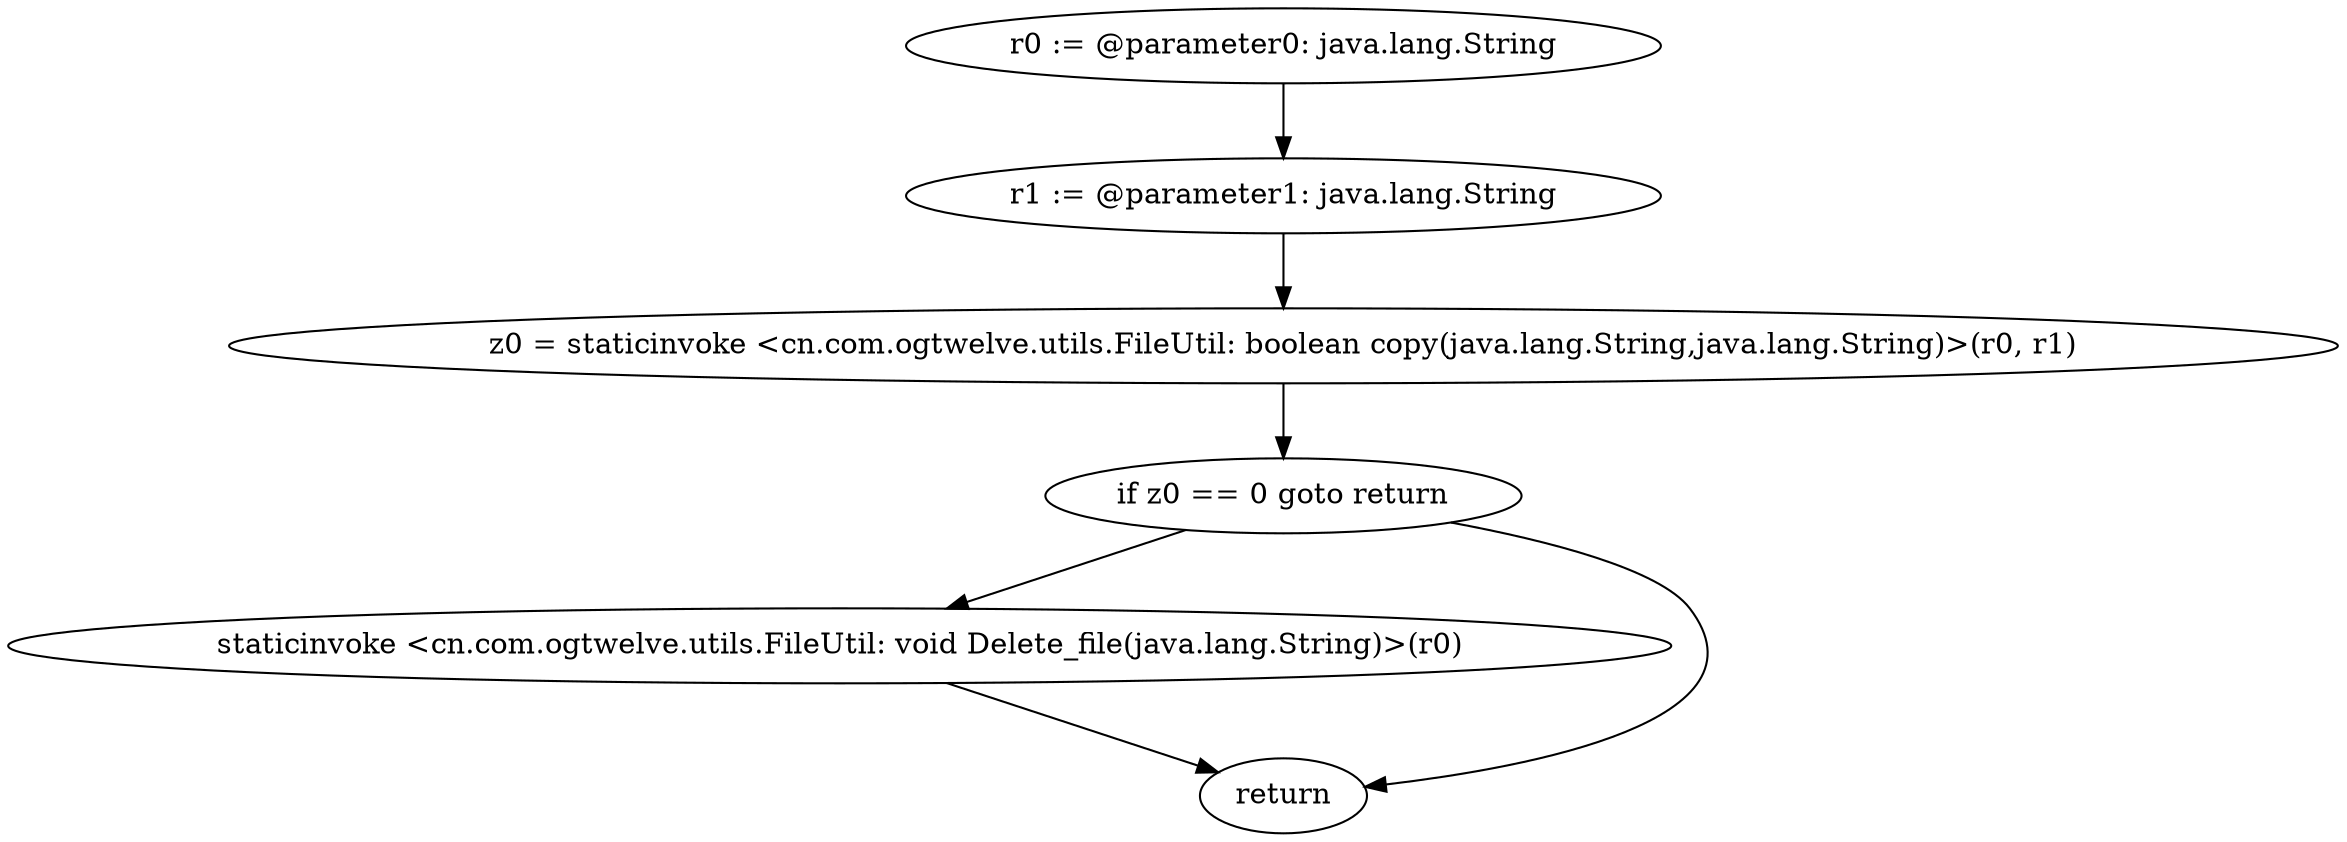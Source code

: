 digraph "unitGraph" {
    "r0 := @parameter0: java.lang.String"
    "r1 := @parameter1: java.lang.String"
    "z0 = staticinvoke <cn.com.ogtwelve.utils.FileUtil: boolean copy(java.lang.String,java.lang.String)>(r0, r1)"
    "if z0 == 0 goto return"
    "staticinvoke <cn.com.ogtwelve.utils.FileUtil: void Delete_file(java.lang.String)>(r0)"
    "return"
    "r0 := @parameter0: java.lang.String"->"r1 := @parameter1: java.lang.String";
    "r1 := @parameter1: java.lang.String"->"z0 = staticinvoke <cn.com.ogtwelve.utils.FileUtil: boolean copy(java.lang.String,java.lang.String)>(r0, r1)";
    "z0 = staticinvoke <cn.com.ogtwelve.utils.FileUtil: boolean copy(java.lang.String,java.lang.String)>(r0, r1)"->"if z0 == 0 goto return";
    "if z0 == 0 goto return"->"staticinvoke <cn.com.ogtwelve.utils.FileUtil: void Delete_file(java.lang.String)>(r0)";
    "if z0 == 0 goto return"->"return";
    "staticinvoke <cn.com.ogtwelve.utils.FileUtil: void Delete_file(java.lang.String)>(r0)"->"return";
}

